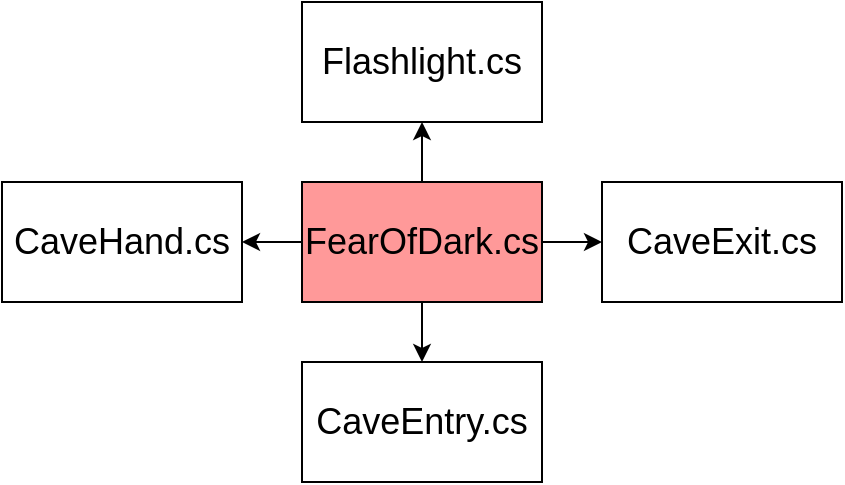 <mxfile version="24.2.5" type="device">
  <diagram name="Stránka-1" id="cByRDnhlZCf4clczOmZQ">
    <mxGraphModel dx="1596" dy="781" grid="1" gridSize="10" guides="1" tooltips="1" connect="1" arrows="1" fold="1" page="1" pageScale="1" pageWidth="850" pageHeight="1100" math="0" shadow="0">
      <root>
        <mxCell id="0" />
        <mxCell id="1" parent="0" />
        <mxCell id="JkQP99L4NojOlixftY6A-5" style="edgeStyle=orthogonalEdgeStyle;rounded=0;orthogonalLoop=1;jettySize=auto;html=1;entryX=0.5;entryY=1;entryDx=0;entryDy=0;" edge="1" parent="1" source="JPIbogad7ncxx7DGBU5N-1" target="JPIbogad7ncxx7DGBU5N-2">
          <mxGeometry relative="1" as="geometry" />
        </mxCell>
        <mxCell id="JkQP99L4NojOlixftY6A-6" style="edgeStyle=orthogonalEdgeStyle;rounded=0;orthogonalLoop=1;jettySize=auto;html=1;entryX=0;entryY=0.5;entryDx=0;entryDy=0;" edge="1" parent="1" source="JPIbogad7ncxx7DGBU5N-1" target="JPIbogad7ncxx7DGBU5N-4">
          <mxGeometry relative="1" as="geometry" />
        </mxCell>
        <mxCell id="JkQP99L4NojOlixftY6A-7" style="edgeStyle=orthogonalEdgeStyle;rounded=0;orthogonalLoop=1;jettySize=auto;html=1;entryX=0.5;entryY=0;entryDx=0;entryDy=0;" edge="1" parent="1" source="JPIbogad7ncxx7DGBU5N-1" target="JPIbogad7ncxx7DGBU5N-3">
          <mxGeometry relative="1" as="geometry" />
        </mxCell>
        <mxCell id="JkQP99L4NojOlixftY6A-8" style="edgeStyle=orthogonalEdgeStyle;rounded=0;orthogonalLoop=1;jettySize=auto;html=1;entryX=1;entryY=0.5;entryDx=0;entryDy=0;" edge="1" parent="1" source="JPIbogad7ncxx7DGBU5N-1" target="JPIbogad7ncxx7DGBU5N-5">
          <mxGeometry relative="1" as="geometry" />
        </mxCell>
        <mxCell id="JPIbogad7ncxx7DGBU5N-1" value="&lt;font style=&quot;font-size: 18px;&quot;&gt;FearOfDark.cs&lt;/font&gt;" style="rounded=0;whiteSpace=wrap;html=1;fillColor=#FF9999;" parent="1" vertex="1">
          <mxGeometry x="350" y="310" width="120" height="60" as="geometry" />
        </mxCell>
        <mxCell id="JPIbogad7ncxx7DGBU5N-2" value="&lt;font style=&quot;font-size: 18px;&quot;&gt;Flashlight.cs&lt;/font&gt;" style="rounded=0;whiteSpace=wrap;html=1;" parent="1" vertex="1">
          <mxGeometry x="350" y="220" width="120" height="60" as="geometry" />
        </mxCell>
        <mxCell id="JPIbogad7ncxx7DGBU5N-3" value="&lt;font style=&quot;font-size: 18px;&quot;&gt;CaveEntry.cs&lt;/font&gt;" style="rounded=0;whiteSpace=wrap;html=1;" parent="1" vertex="1">
          <mxGeometry x="350" y="400" width="120" height="60" as="geometry" />
        </mxCell>
        <mxCell id="JPIbogad7ncxx7DGBU5N-4" value="&lt;font style=&quot;font-size: 18px;&quot;&gt;CaveExit.cs&lt;/font&gt;" style="rounded=0;whiteSpace=wrap;html=1;" parent="1" vertex="1">
          <mxGeometry x="500" y="310" width="120" height="60" as="geometry" />
        </mxCell>
        <mxCell id="JPIbogad7ncxx7DGBU5N-5" value="&lt;font style=&quot;font-size: 18px;&quot;&gt;CaveHand.cs&lt;/font&gt;" style="rounded=0;whiteSpace=wrap;html=1;" parent="1" vertex="1">
          <mxGeometry x="200" y="310" width="120" height="60" as="geometry" />
        </mxCell>
      </root>
    </mxGraphModel>
  </diagram>
</mxfile>
